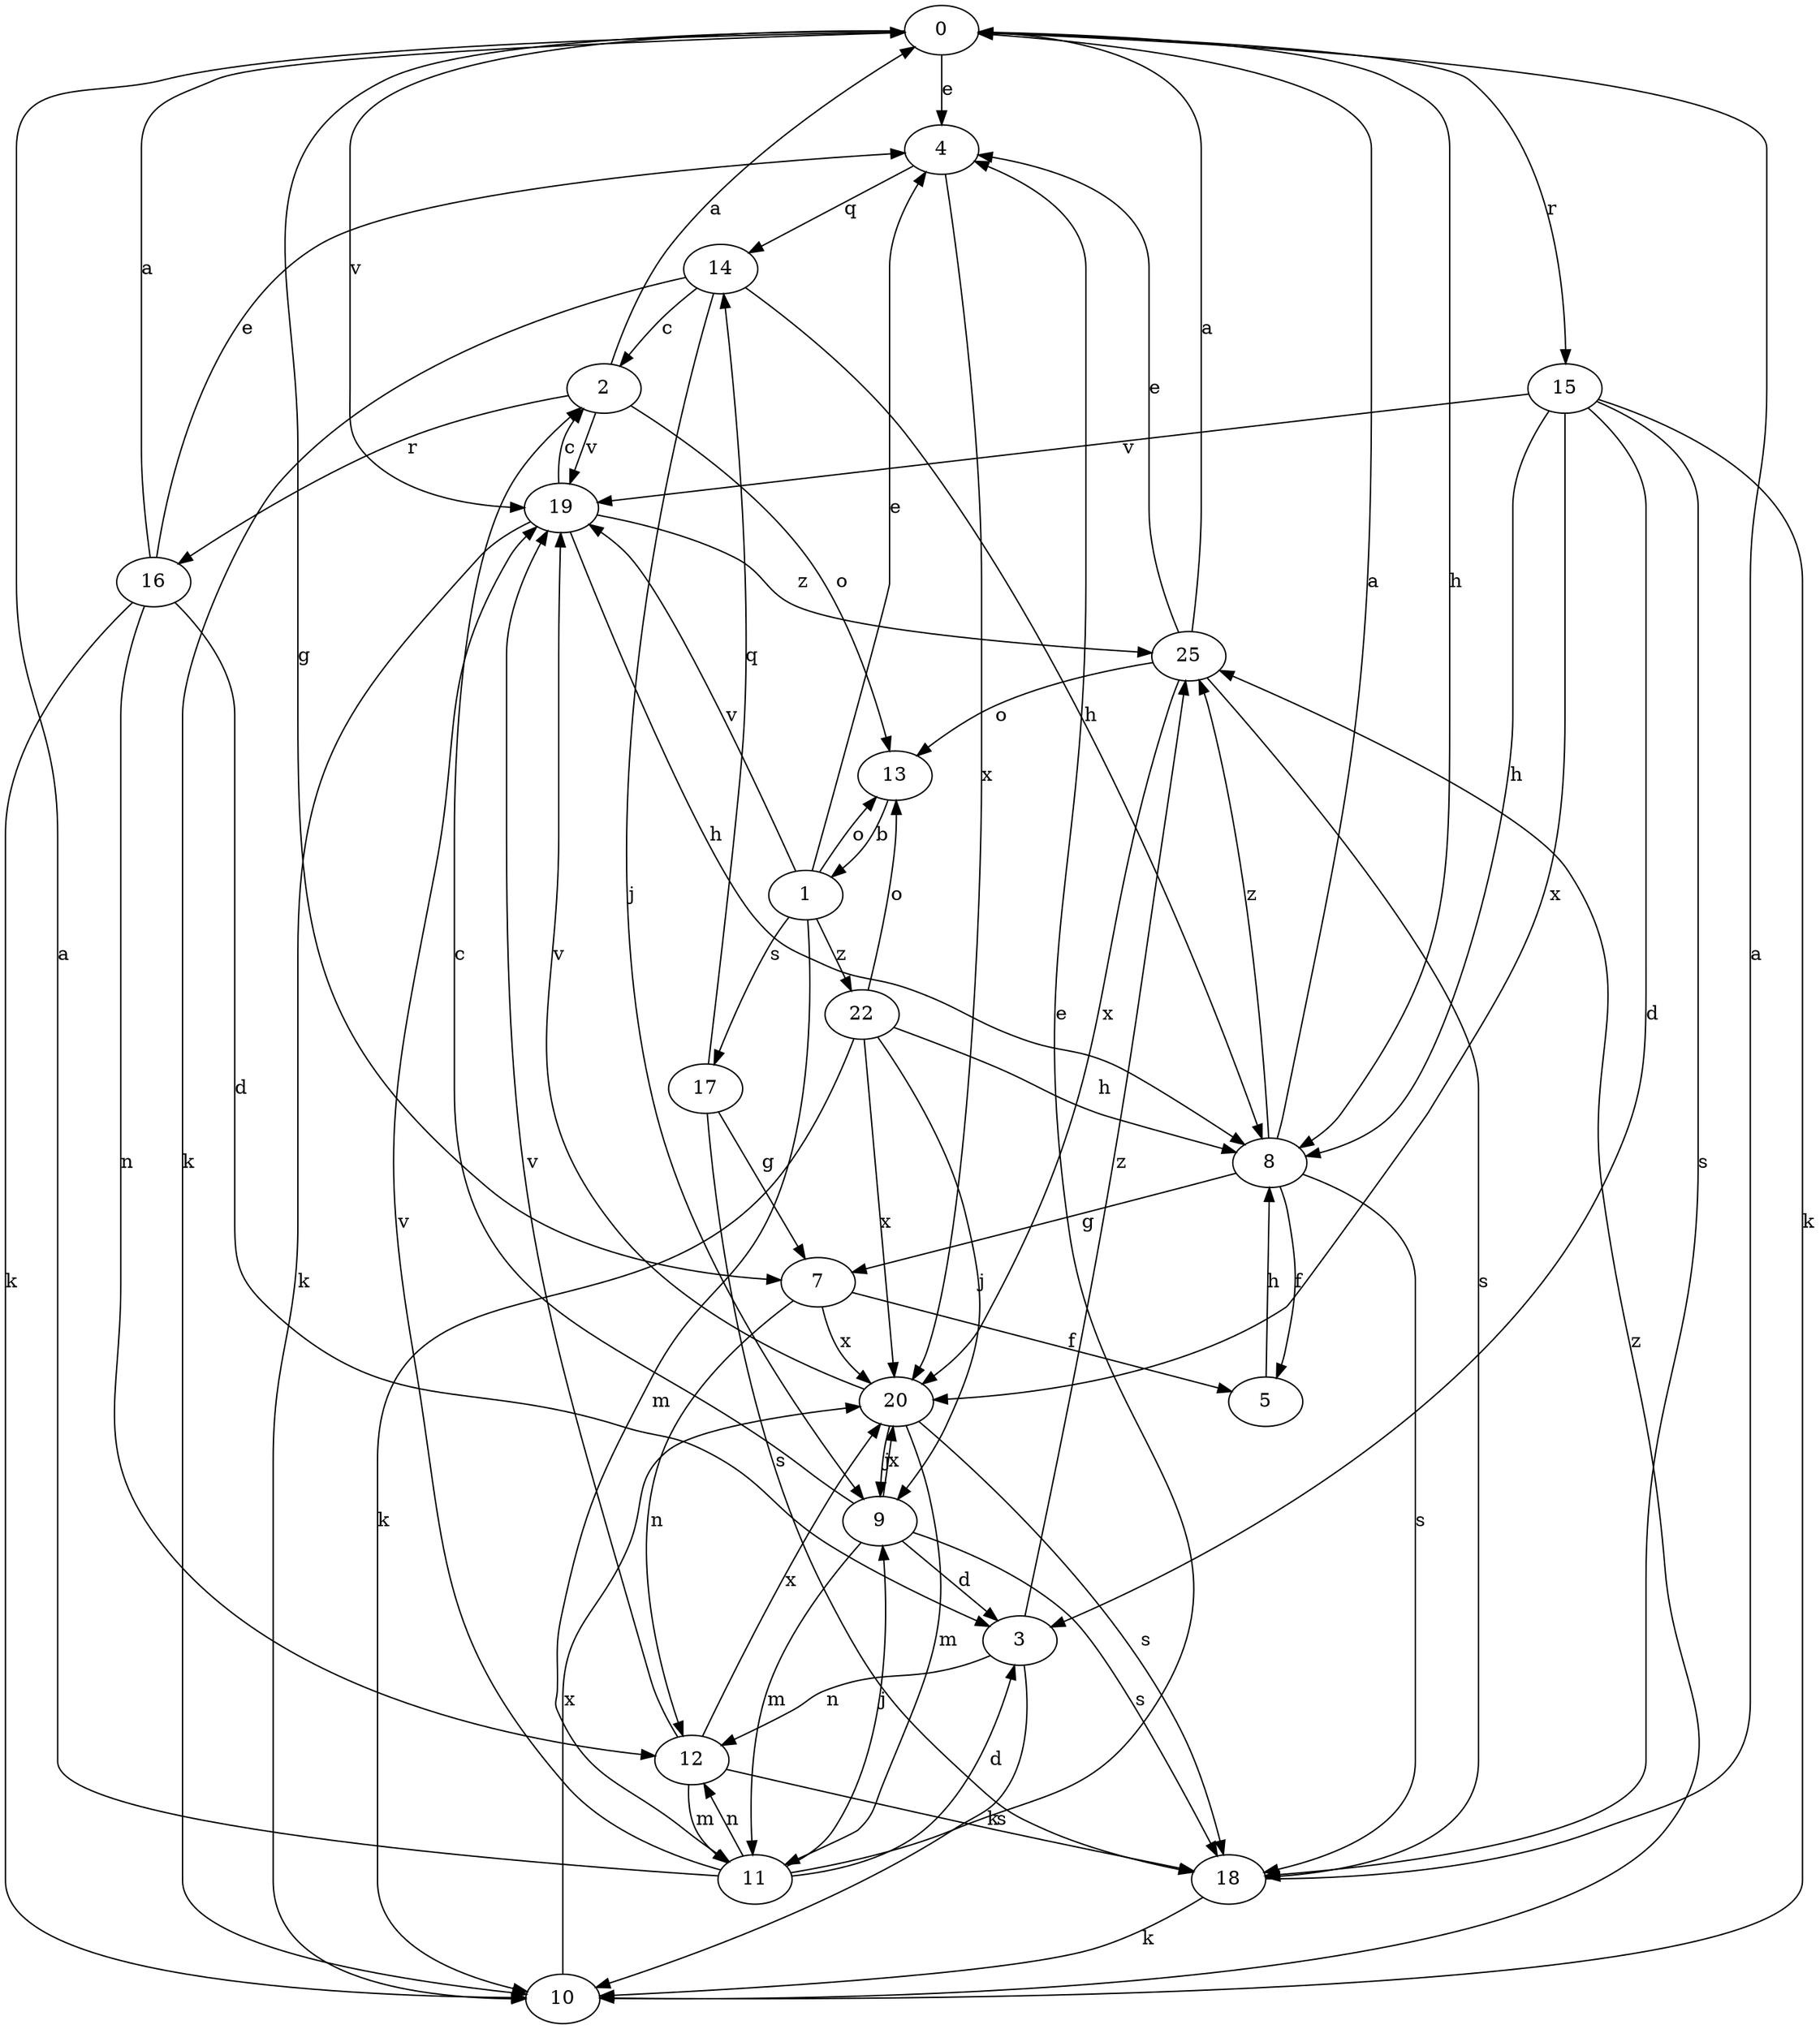 strict digraph  {
0;
1;
2;
3;
4;
5;
7;
8;
9;
10;
11;
12;
13;
14;
15;
16;
17;
18;
19;
20;
22;
25;
0 -> 4  [label=e];
0 -> 7  [label=g];
0 -> 8  [label=h];
0 -> 15  [label=r];
0 -> 19  [label=v];
1 -> 4  [label=e];
1 -> 11  [label=m];
1 -> 13  [label=o];
1 -> 17  [label=s];
1 -> 19  [label=v];
1 -> 22  [label=z];
2 -> 0  [label=a];
2 -> 13  [label=o];
2 -> 16  [label=r];
2 -> 19  [label=v];
3 -> 10  [label=k];
3 -> 12  [label=n];
3 -> 25  [label=z];
4 -> 14  [label=q];
4 -> 20  [label=x];
5 -> 8  [label=h];
7 -> 5  [label=f];
7 -> 12  [label=n];
7 -> 20  [label=x];
8 -> 0  [label=a];
8 -> 5  [label=f];
8 -> 7  [label=g];
8 -> 18  [label=s];
8 -> 25  [label=z];
9 -> 2  [label=c];
9 -> 3  [label=d];
9 -> 11  [label=m];
9 -> 18  [label=s];
9 -> 20  [label=x];
10 -> 20  [label=x];
10 -> 25  [label=z];
11 -> 0  [label=a];
11 -> 3  [label=d];
11 -> 4  [label=e];
11 -> 9  [label=j];
11 -> 12  [label=n];
11 -> 19  [label=v];
12 -> 11  [label=m];
12 -> 18  [label=s];
12 -> 19  [label=v];
12 -> 20  [label=x];
13 -> 1  [label=b];
14 -> 2  [label=c];
14 -> 8  [label=h];
14 -> 9  [label=j];
14 -> 10  [label=k];
15 -> 3  [label=d];
15 -> 8  [label=h];
15 -> 10  [label=k];
15 -> 18  [label=s];
15 -> 19  [label=v];
15 -> 20  [label=x];
16 -> 0  [label=a];
16 -> 3  [label=d];
16 -> 4  [label=e];
16 -> 10  [label=k];
16 -> 12  [label=n];
17 -> 7  [label=g];
17 -> 14  [label=q];
17 -> 18  [label=s];
18 -> 0  [label=a];
18 -> 10  [label=k];
19 -> 2  [label=c];
19 -> 8  [label=h];
19 -> 10  [label=k];
19 -> 25  [label=z];
20 -> 9  [label=j];
20 -> 11  [label=m];
20 -> 18  [label=s];
20 -> 19  [label=v];
22 -> 8  [label=h];
22 -> 9  [label=j];
22 -> 10  [label=k];
22 -> 13  [label=o];
22 -> 20  [label=x];
25 -> 0  [label=a];
25 -> 4  [label=e];
25 -> 13  [label=o];
25 -> 18  [label=s];
25 -> 20  [label=x];
}
